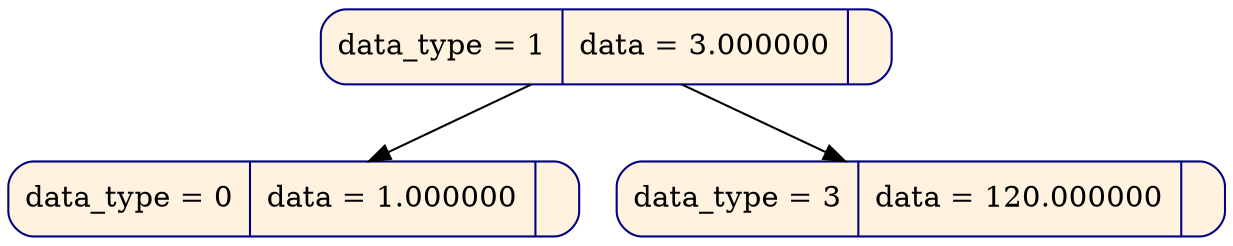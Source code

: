 digraph
{
node [shape = Mrecord, color  = "navy", style = "filled"];
node0x619000000ae0[label = " data_type = 1 | data = 3.000000 | ", fillcolor = "#fff3e0", rank = 0];
node0x604000000110[label = " data_type = 0 | data = 1.000000 | ", fillcolor = "#fff3e0", rank = 1];
node0x619000000ab0[label = " data_type = 3 | data = 120.000000 | ", fillcolor = "#fff3e0", rank = 1];
node0x619000000ae0 -> node0x604000000110;
node0x619000000ae0 -> node0x619000000ab0;
}
